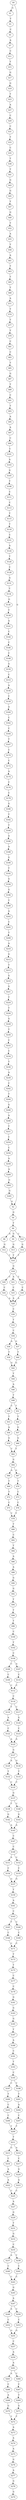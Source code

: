 strict digraph  {
	S0 -> S1 [ label = G ];
	S0 -> S2 [ label = G ];
	S1 -> S3 [ label = T ];
	S2 -> S4 [ label = G ];
	S3 -> S5 [ label = C ];
	S4 -> S6 [ label = T ];
	S5 -> S7 [ label = A ];
	S6 -> S8 [ label = A ];
	S6 -> S9 [ label = G ];
	S6 -> S10 [ label = C ];
	S7 -> S11 [ label = C ];
	S8 -> S12 [ label = G ];
	S9 -> S13 [ label = G ];
	S10 -> S14 [ label = G ];
	S11 -> S15 [ label = T ];
	S12 -> S16 [ label = T ];
	S13 -> S16 [ label = T ];
	S14 -> S16 [ label = T ];
	S15 -> S17 [ label = G ];
	S16 -> S18 [ label = G ];
	S17 -> S19 [ label = G ];
	S18 -> S20 [ label = C ];
	S18 -> S21 [ label = A ];
	S18 -> S22 [ label = T ];
	S19 -> S23 [ label = T ];
	S20 -> S24 [ label = C ];
	S21 -> S25 [ label = C ];
	S22 -> S26 [ label = C ];
	S23 -> S27 [ label = A ];
	S24 -> S28 [ label = A ];
	S25 -> S28 [ label = A ];
	S26 -> S28 [ label = A ];
	S27 -> S29 [ label = C ];
	S28 -> S30 [ label = C ];
	S29 -> S31 [ label = C ];
	S30 -> S32 [ label = T ];
	S31 -> S33 [ label = T ];
	S32 -> S34 [ label = C ];
	S33 -> S35 [ label = C ];
	S34 -> S36 [ label = A ];
	S34 -> S37 [ label = G ];
	S35 -> S38 [ label = T ];
	S36 -> S39 [ label = T ];
	S37 -> S40 [ label = T ];
	S38 -> S41 [ label = T ];
	S39 -> S42 [ label = G ];
	S40 -> S42 [ label = G ];
	S41 -> S43 [ label = G ];
	S42 -> S44 [ label = T ];
	S43 -> S45 [ label = G ];
	S44 -> S46 [ label = A ];
	S45 -> S47 [ label = T ];
	S46 -> S48 [ label = T ];
	S47 -> S49 [ label = G ];
	S48 -> S50 [ label = C ];
	S48 -> S51 [ label = T ];
	S49 -> S52 [ label = T ];
	S50 -> S53 [ label = T ];
	S51 -> S54 [ label = T ];
	S52 -> S55 [ label = A ];
	S53 -> S56 [ label = A ];
	S54 -> S57 [ label = G ];
	S55 -> S58 [ label = T ];
	S56 -> S59 [ label = G ];
	S57 -> S60 [ label = G ];
	S58 -> S61 [ label = A ];
	S59 -> S62 [ label = T ];
	S60 -> S62 [ label = T ];
	S61 -> S63 [ label = T ];
	S62 -> S64 [ label = G ];
	S63 -> S65 [ label = T ];
	S64 -> S66 [ label = A ];
	S64 -> S67 [ label = G ];
	S65 -> S68 [ label = T ];
	S66 -> S69 [ label = T ];
	S67 -> S70 [ label = T ];
	S68 -> S71 [ label = A ];
	S69 -> S72 [ label = T ];
	S70 -> S73 [ label = C ];
	S71 -> S74 [ label = T ];
	S72 -> S75 [ label = C ];
	S73 -> S76 [ label = C ];
	S74 -> S77 [ label = T ];
	S75 -> S78 [ label = T ];
	S76 -> S78 [ label = T ];
	S77 -> S79 [ label = T ];
	S78 -> S80 [ label = T ];
	S79 -> S81 [ label = C ];
	S80 -> S82 [ label = C ];
	S81 -> S83 [ label = C ];
	S82 -> S84 [ label = T ];
	S83 -> S85 [ label = T ];
	S84 -> S86 [ label = A ];
	S85 -> S87 [ label = G ];
	S86 -> S88 [ label = A ];
	S87 -> S89 [ label = T ];
	S88 -> S90 [ label = G ];
	S89 -> S91 [ label = C ];
	S90 -> S92 [ label = G ];
	S91 -> S93 [ label = T ];
	S92 -> S94 [ label = T ];
	S93 -> S95 [ label = A ];
	S94 -> S96 [ label = T ];
	S95 -> S97 [ label = A ];
	S96 -> S98 [ label = T ];
	S97 -> S99 [ label = C ];
	S98 -> S100 [ label = C ];
	S99 -> S101 [ label = C ];
	S100 -> S102 [ label = T ];
	S101 -> S103 [ label = A ];
	S102 -> S104 [ label = C ];
	S103 -> S105 [ label = G ];
	S104 -> S106 [ label = C ];
	S104 -> S107 [ label = A ];
	S105 -> S108 [ label = T ];
	S106 -> S109 [ label = C ];
	S107 -> S110 [ label = C ];
	S108 -> S111 [ label = C ];
	S109 -> S112 [ label = C ];
	S110 -> S112 [ label = C ];
	S111 -> S113 [ label = C ];
	S112 -> S114 [ label = C ];
	S113 -> S115 [ label = T ];
	S114 -> S116 [ label = T ];
	S114 -> S117 [ label = C ];
	S115 -> S118 [ label = T ];
	S116 -> S119 [ label = A ];
	S117 -> S120 [ label = G ];
	S118 -> S121 [ label = C ];
	S119 -> S122 [ label = C ];
	S120 -> S123 [ label = C ];
	S121 -> S124 [ label = A ];
	S122 -> S125 [ label = A ];
	S123 -> S125 [ label = A ];
	S124 -> S126 [ label = T ];
	S125 -> S127 [ label = G ];
	S126 -> S128 [ label = C ];
	S127 -> S129 [ label = A ];
	S127 -> S130 [ label = G ];
	S128 -> S131 [ label = A ];
	S129 -> S132 [ label = T ];
	S130 -> S133 [ label = T ];
	S131 -> S134 [ label = T ];
	S132 -> S135 [ label = C ];
	S133 -> S135 [ label = C ];
	S134 -> S136 [ label = G ];
	S135 -> S137 [ label = G ];
	S136 -> S138 [ label = T ];
	S137 -> S139 [ label = T ];
	S137 -> S140 [ label = C ];
	S138 -> S141 [ label = A ];
	S139 -> S142 [ label = G ];
	S140 -> S143 [ label = G ];
	S141 -> S144 [ label = C ];
	S142 -> S145 [ label = A ];
	S143 -> S145 [ label = A ];
	S144 -> S146 [ label = C ];
	S145 -> S147 [ label = C ];
	S146 -> S148 [ label = C ];
	S147 -> S149 [ label = C ];
	S148 -> S150 [ label = G ];
	S149 -> S151 [ label = A ];
	S149 -> S152 [ label = C ];
	S150 -> S153 [ label = C ];
	S151 -> S154 [ label = C ];
	S152 -> S155 [ label = C ];
	S153 -> S156 [ label = A ];
	S154 -> S157 [ label = G ];
	S155 -> S157 [ label = G ];
	S156 -> S158 [ label = C ];
	S157 -> S159 [ label = T ];
	S158 -> S160 [ label = A ];
	S159 -> S161 [ label = A ];
	S160 -> S162 [ label = C ];
	S161 -> S163 [ label = C ];
	S162 -> S164 [ label = C ];
	S163 -> S165 [ label = T ];
	S163 -> S166 [ label = C ];
	S164 -> S167 [ label = T ];
	S165 -> S168 [ label = C ];
	S166 -> S169 [ label = C ];
	S167 -> S170 [ label = C ];
	S168 -> S171 [ label = C ];
	S169 -> S171 [ label = C ];
	S170 -> S172 [ label = C ];
	S171 -> S173 [ label = T ];
	S172 -> S174 [ label = A ];
	S173 -> S175 [ label = T ];
	S174 -> S176 [ label = C ];
	S175 -> S177 [ label = C ];
	S176 -> S178 [ label = C ];
	S177 -> S179 [ label = C ];
	S178 -> S180 [ label = G ];
	S179 -> S181 [ label = G ];
	S180 -> S182 [ label = T ];
	S181 -> S183 [ label = G ];
	S182 -> S184 [ label = T ];
	S183 -> S185 [ label = G ];
	S184 -> S186 [ label = A ];
	S185 -> S187 [ label = T ];
	S186 -> S188 [ label = A ];
	S187 -> S189 [ label = A ];
	S188 -> S190 [ label = G ];
	S189 -> S191 [ label = C ];
	S190 -> S192 [ label = T ];
	S191 -> S193 [ label = T ];
	S192 -> S194 [ label = G ];
	S193 -> S195 [ label = C ];
	S194 -> S196 [ label = G ];
	S195 -> S197 [ label = C ];
	S195 -> S198 [ label = T ];
	S196 -> S199 [ label = T ];
	S197 -> S200 [ label = T ];
	S198 -> S201 [ label = T ];
	S199 -> S202 [ label = A ];
	S200 -> S203 [ label = C ];
	S201 -> S204 [ label = A ];
	S202 -> S205 [ label = C ];
	S203 -> S206 [ label = C ];
	S204 -> S207 [ label = C ];
	S205 -> S208 [ label = T ];
	S206 -> S209 [ label = T ];
	S207 -> S209 [ label = T ];
	S208 -> S210 [ label = A ];
	S209 -> S211 [ label = T ];
	S210 -> S212 [ label = G ];
	S211 -> S213 [ label = G ];
	S211 -> S214 [ label = A ];
	S212 -> S215 [ label = T ];
	S213 -> S216 [ label = C ];
	S214 -> S217 [ label = C ];
	S215 -> S218 [ label = G ];
	S216 -> S219 [ label = A ];
	S217 -> S220 [ label = G ];
	S218 -> S221 [ label = G ];
	S219 -> S222 [ label = A ];
	S220 -> S223 [ label = A ];
	S221 -> S224 [ label = T ];
	S222 -> S225 [ label = C ];
	S223 -> S225 [ label = C ];
	S224 -> S226 [ label = T ];
	S225 -> S227 [ label = A ];
	S226 -> S228 [ label = G ];
	S227 -> S229 [ label = G ];
	S228 -> S230 [ label = T ];
	S229 -> S231 [ label = T ];
	S230 -> S232 [ label = C ];
	S231 -> S233 [ label = G ];
	S232 -> S234 [ label = C ];
	S233 -> S235 [ label = C ];
	S234 -> S236 [ label = T ];
	S235 -> S237 [ label = A ];
	S235 -> S238 [ label = T ];
	S236 -> S239 [ label = A ];
	S237 -> S240 [ label = C ];
	S238 -> S241 [ label = C ];
	S239 -> S242 [ label = C ];
	S240 -> S243 [ label = C ];
	S241 -> S243 [ label = C ];
	S242 -> S244 [ label = T ];
	S243 -> S245 [ label = G ];
	S244 -> S246 [ label = G ];
	S245 -> S247 [ label = A ];
	S246 -> S248 [ label = A ];
	S247 -> S249 [ label = A ];
	S247 -> S250 [ label = C ];
	S248 -> S251 [ label = T ];
	S249 -> S252 [ label = C ];
	S250 -> S253 [ label = C ];
	S251 -> S254 [ label = C ];
	S252 -> S255 [ label = G ];
	S253 -> S255 [ label = G ];
	S254 -> S256 [ label = C ];
	S255 -> S257 [ label = C ];
	S256 -> S258 [ label = A ];
	S257 -> S259 [ label = A ];
	S258 -> S260 [ label = A ];
	S259 -> S261 [ label = A ];
	S260 -> S262 [ label = G ];
	S261 -> S263 [ label = A ];
	S261 -> S264 [ label = C ];
	S262 -> S265 [ label = G ];
	S263 -> S266 [ label = C ];
	S264 -> S267 [ label = C ];
	S265 -> S2 [ label = G ];
	S266 -> S268 [ label = A ];
	S267 -> S269 [ label = T ];
	S268 -> S270 [ label = G ];
	S269 -> S271 [ label = G ];
	S270 -> S272 [ label = T ];
	S271 -> S272 [ label = T ];
	S272 -> S273 [ label = A ];
	S273 -> S274 [ label = A ];
	S274 -> S275 [ label = A ];
	S275 -> S276 [ label = G ];
	S276 -> S277 [ label = A ];
	S277 -> S278 [ label = G ];
	S278 -> S279 [ label = G ];
}

